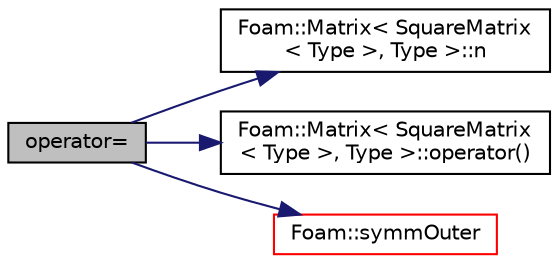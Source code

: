digraph "operator="
{
  bgcolor="transparent";
  edge [fontname="Helvetica",fontsize="10",labelfontname="Helvetica",labelfontsize="10"];
  node [fontname="Helvetica",fontsize="10",shape=record];
  rankdir="LR";
  Node1 [label="operator=",height=0.2,width=0.4,color="black", fillcolor="grey75", style="filled", fontcolor="black"];
  Node1 -> Node2 [color="midnightblue",fontsize="10",style="solid",fontname="Helvetica"];
  Node2 [label="Foam::Matrix\< SquareMatrix\l\< Type \>, Type \>::n",height=0.2,width=0.4,color="black",URL="$a01476.html#abd0c5ee479abe99a5698e779793f412d",tooltip="Return the number of columns. "];
  Node1 -> Node3 [color="midnightblue",fontsize="10",style="solid",fontname="Helvetica"];
  Node3 [label="Foam::Matrix\< SquareMatrix\l\< Type \>, Type \>::operator()",height=0.2,width=0.4,color="black",URL="$a01476.html#a2d09e691aff8d0afa6731e297b706c97",tooltip="(i, j) const element access operator "];
  Node1 -> Node4 [color="midnightblue",fontsize="10",style="solid",fontname="Helvetica"];
  Node4 [label="Foam::symmOuter",height=0.2,width=0.4,color="red",URL="$a10936.html#aa421410fdd913f2be9bed8e42de21c55"];
}

